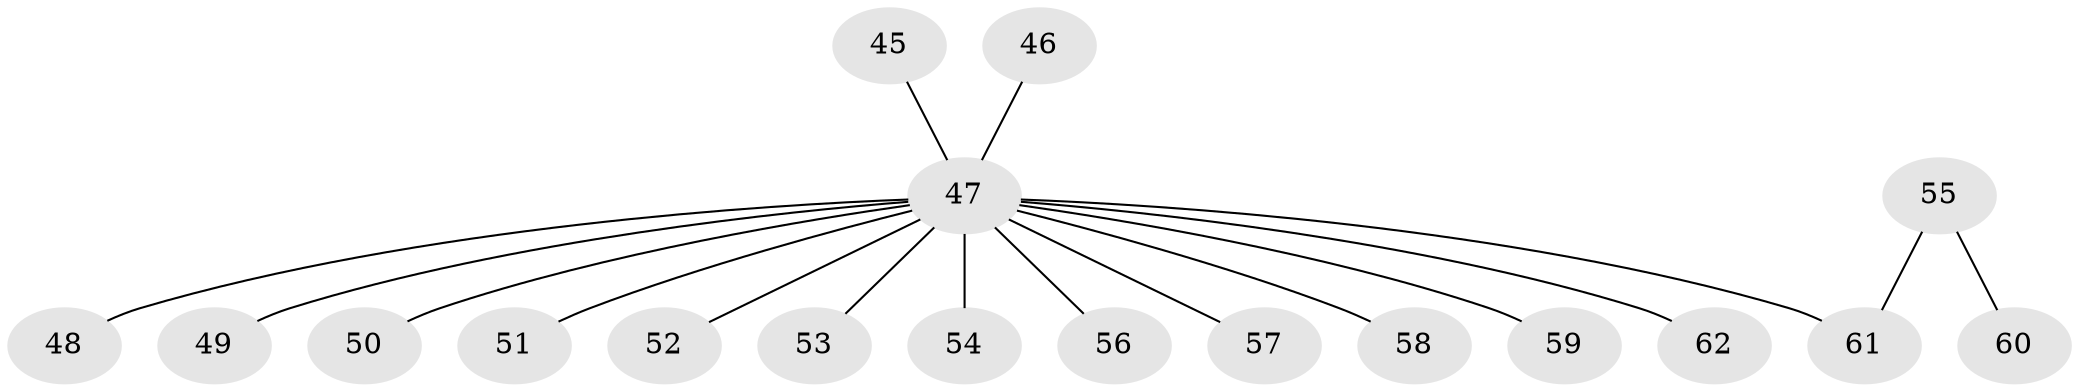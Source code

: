 // original degree distribution, {5: 0.04838709677419355, 4: 0.04838709677419355, 3: 0.16129032258064516, 2: 0.22580645161290322, 6: 0.016129032258064516, 1: 0.5}
// Generated by graph-tools (version 1.1) at 2025/56/03/04/25 21:56:03]
// undirected, 18 vertices, 17 edges
graph export_dot {
graph [start="1"]
  node [color=gray90,style=filled];
  45;
  46;
  47 [super="+44"];
  48 [super="+7+39"];
  49;
  50;
  51;
  52;
  53;
  54;
  55;
  56 [super="+32+33"];
  57;
  58;
  59;
  60;
  61 [super="+26"];
  62;
  45 -- 47;
  46 -- 47;
  47 -- 51;
  47 -- 48;
  47 -- 49;
  47 -- 50;
  47 -- 52;
  47 -- 53;
  47 -- 54;
  47 -- 56;
  47 -- 57;
  47 -- 58;
  47 -- 59;
  47 -- 61;
  47 -- 62;
  55 -- 60;
  55 -- 61;
}
